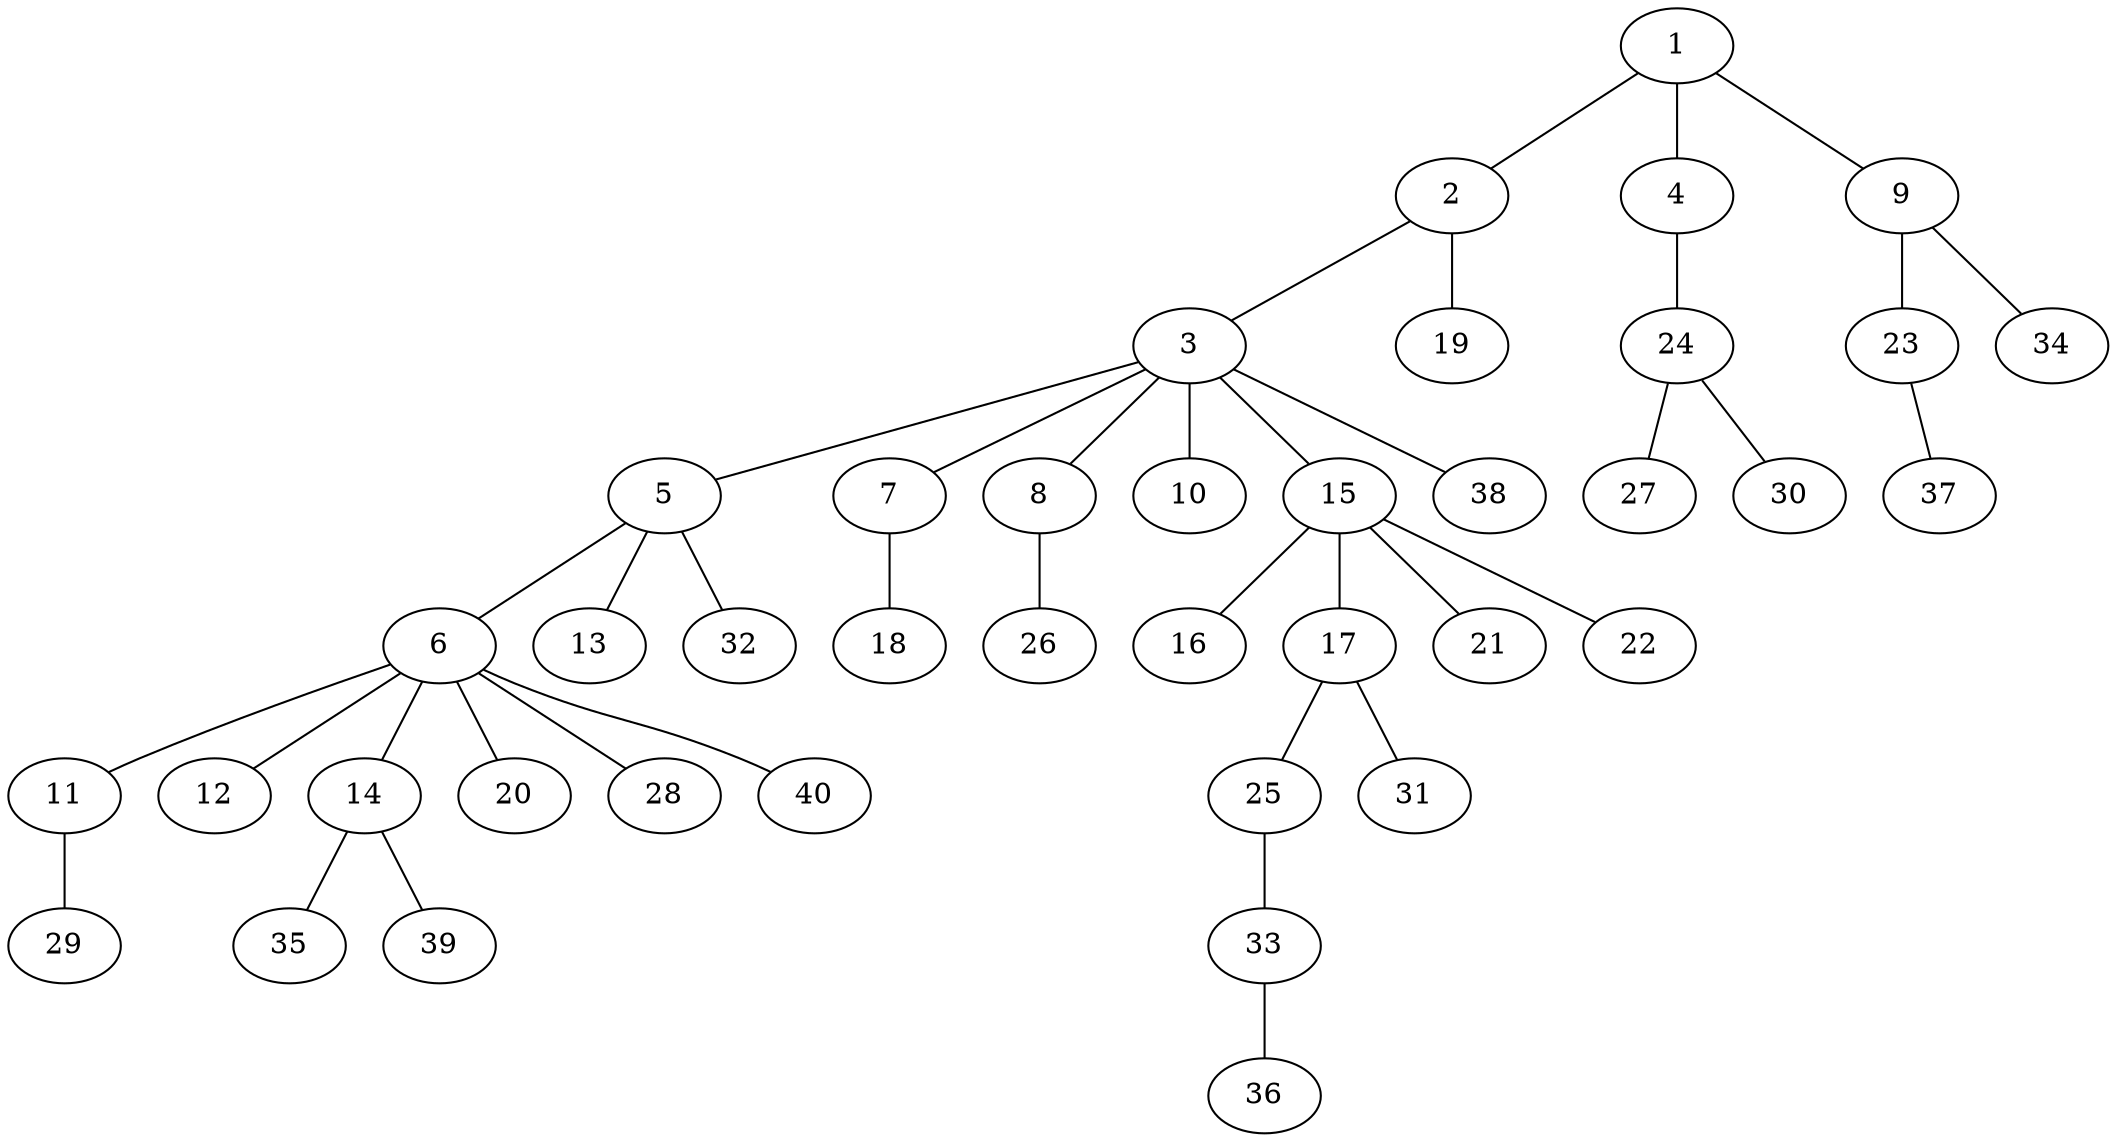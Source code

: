 graph graphname {1--2
1--4
1--9
2--3
2--19
3--5
3--7
3--8
3--10
3--15
3--38
4--24
5--6
5--13
5--32
6--11
6--12
6--14
6--20
6--28
6--40
7--18
8--26
9--23
9--34
11--29
14--35
14--39
15--16
15--17
15--21
15--22
17--25
17--31
23--37
24--27
24--30
25--33
33--36
}
